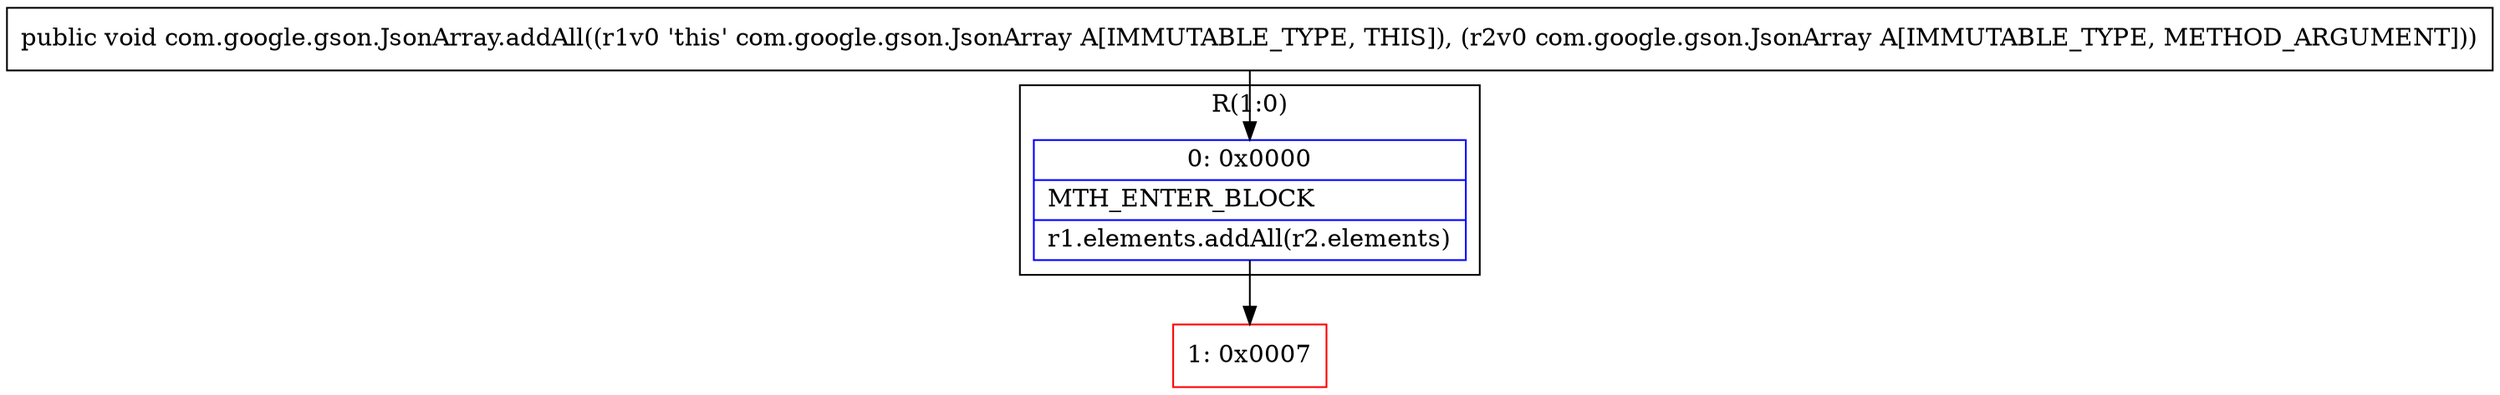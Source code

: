 digraph "CFG forcom.google.gson.JsonArray.addAll(Lcom\/google\/gson\/JsonArray;)V" {
subgraph cluster_Region_1144808016 {
label = "R(1:0)";
node [shape=record,color=blue];
Node_0 [shape=record,label="{0\:\ 0x0000|MTH_ENTER_BLOCK\l|r1.elements.addAll(r2.elements)\l}"];
}
Node_1 [shape=record,color=red,label="{1\:\ 0x0007}"];
MethodNode[shape=record,label="{public void com.google.gson.JsonArray.addAll((r1v0 'this' com.google.gson.JsonArray A[IMMUTABLE_TYPE, THIS]), (r2v0 com.google.gson.JsonArray A[IMMUTABLE_TYPE, METHOD_ARGUMENT])) }"];
MethodNode -> Node_0;
Node_0 -> Node_1;
}

